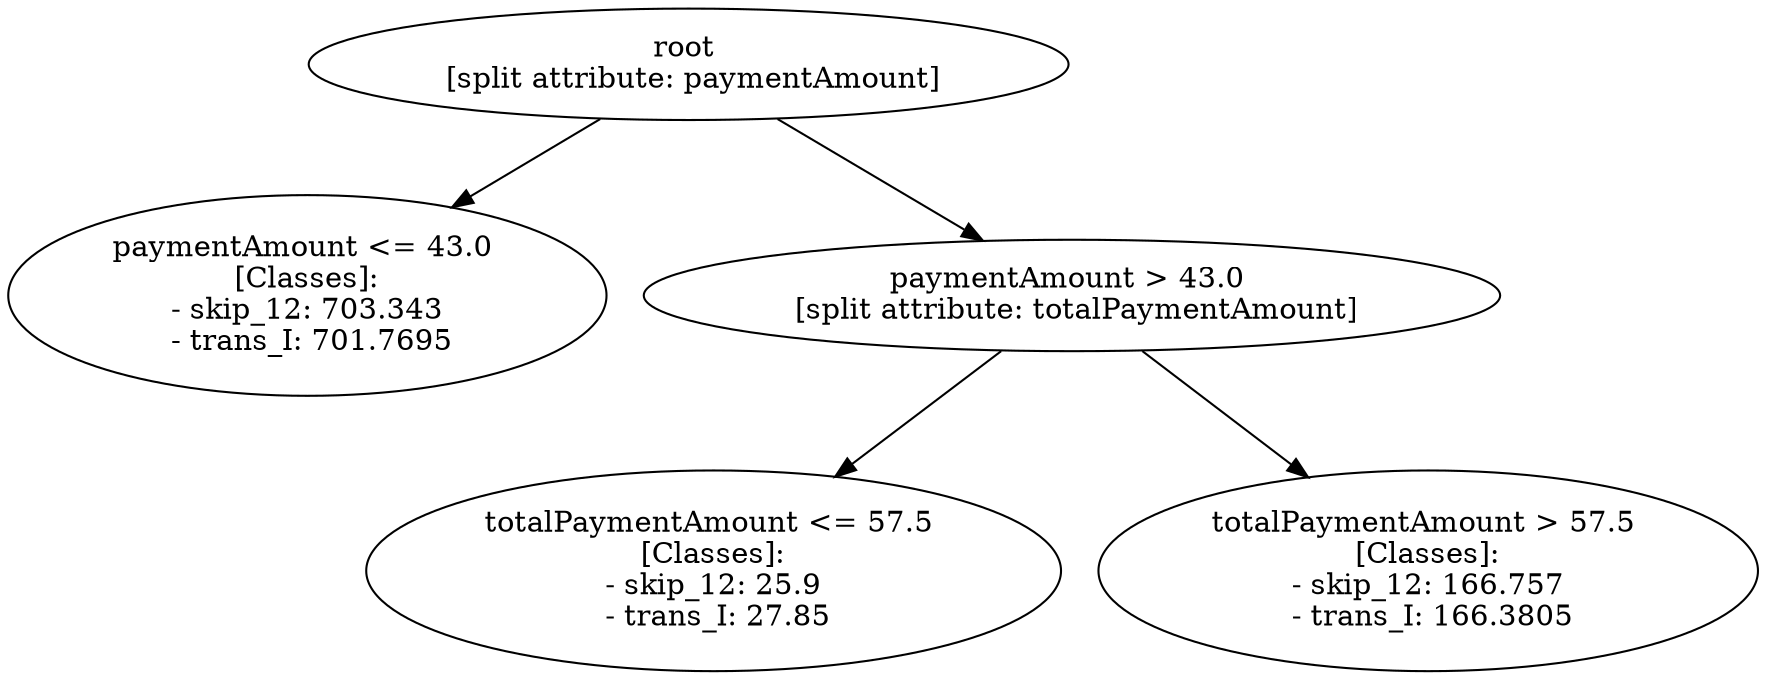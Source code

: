 // Road_Traffic_Fine_Management_Process-p_19-8
digraph "Road_Traffic_Fine_Management_Process-p_19-8" {
	"51773ed4-69d7-42c4-8e8a-6f18901d5856" [label="root 
 [split attribute: paymentAmount]"]
	"52d8c677-c3b6-4e92-9618-78adb11a0a1c" [label="paymentAmount <= 43.0 
 [Classes]: 
 - skip_12: 703.343 
 - trans_I: 701.7695"]
	"51773ed4-69d7-42c4-8e8a-6f18901d5856" -> "52d8c677-c3b6-4e92-9618-78adb11a0a1c"
	"e373f291-e6aa-4164-8148-c3f5a127e416" [label="paymentAmount > 43.0 
 [split attribute: totalPaymentAmount]"]
	"51773ed4-69d7-42c4-8e8a-6f18901d5856" -> "e373f291-e6aa-4164-8148-c3f5a127e416"
	"0f12d561-dfd4-4314-8732-cec20861df53" [label="totalPaymentAmount <= 57.5 
 [Classes]: 
 - skip_12: 25.9 
 - trans_I: 27.85"]
	"e373f291-e6aa-4164-8148-c3f5a127e416" -> "0f12d561-dfd4-4314-8732-cec20861df53"
	"6ec152a3-aeec-40fa-b7a2-e1b520d60cd5" [label="totalPaymentAmount > 57.5 
 [Classes]: 
 - skip_12: 166.757 
 - trans_I: 166.3805"]
	"e373f291-e6aa-4164-8148-c3f5a127e416" -> "6ec152a3-aeec-40fa-b7a2-e1b520d60cd5"
}
